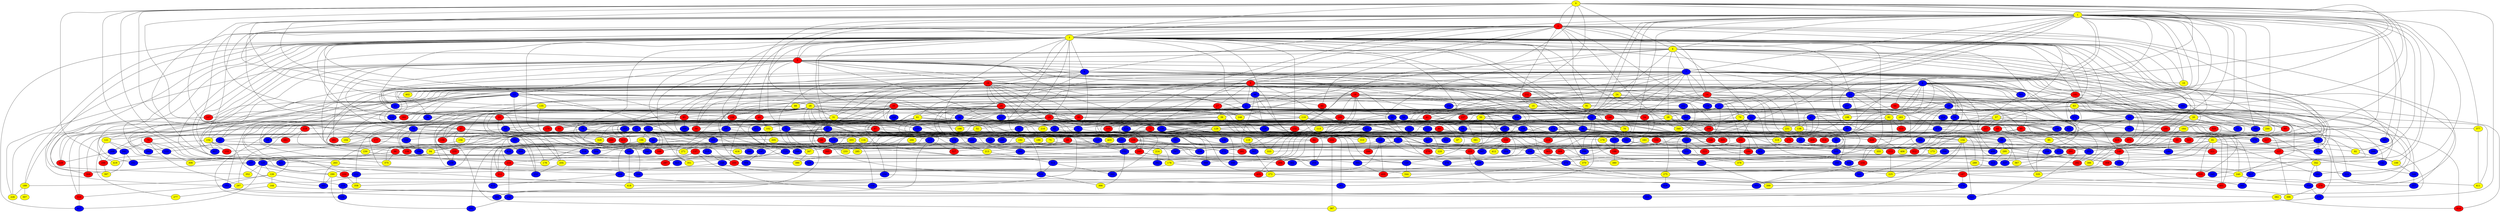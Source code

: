 graph {
0 [style = filled fillcolor = yellow];
1 [style = filled fillcolor = yellow];
2 [style = filled fillcolor = red];
3 [style = filled fillcolor = yellow];
4 [style = filled fillcolor = yellow];
5 [style = filled fillcolor = red];
6 [style = filled fillcolor = blue];
7 [style = filled fillcolor = blue];
8 [style = filled fillcolor = red];
9 [style = filled fillcolor = blue];
10 [style = filled fillcolor = yellow];
11 [style = filled fillcolor = blue];
12 [style = filled fillcolor = blue];
13 [style = filled fillcolor = blue];
14 [style = filled fillcolor = red];
15 [style = filled fillcolor = yellow];
16 [style = filled fillcolor = red];
17 [style = filled fillcolor = blue];
18 [style = filled fillcolor = red];
19 [style = filled fillcolor = red];
20 [style = filled fillcolor = yellow];
21 [style = filled fillcolor = blue];
22 [style = filled fillcolor = red];
23 [style = filled fillcolor = blue];
24 [style = filled fillcolor = yellow];
25 [style = filled fillcolor = blue];
26 [style = filled fillcolor = yellow];
27 [style = filled fillcolor = red];
28 [style = filled fillcolor = yellow];
29 [style = filled fillcolor = red];
30 [style = filled fillcolor = blue];
31 [style = filled fillcolor = yellow];
32 [style = filled fillcolor = blue];
33 [style = filled fillcolor = blue];
34 [style = filled fillcolor = red];
35 [style = filled fillcolor = red];
36 [style = filled fillcolor = blue];
37 [style = filled fillcolor = red];
38 [style = filled fillcolor = blue];
39 [style = filled fillcolor = yellow];
40 [style = filled fillcolor = red];
41 [style = filled fillcolor = red];
42 [style = filled fillcolor = blue];
43 [style = filled fillcolor = blue];
44 [style = filled fillcolor = blue];
45 [style = filled fillcolor = red];
46 [style = filled fillcolor = blue];
47 [style = filled fillcolor = blue];
48 [style = filled fillcolor = blue];
49 [style = filled fillcolor = red];
50 [style = filled fillcolor = yellow];
51 [style = filled fillcolor = blue];
52 [style = filled fillcolor = yellow];
53 [style = filled fillcolor = red];
54 [style = filled fillcolor = blue];
55 [style = filled fillcolor = red];
56 [style = filled fillcolor = blue];
57 [style = filled fillcolor = yellow];
58 [style = filled fillcolor = blue];
59 [style = filled fillcolor = red];
60 [style = filled fillcolor = red];
61 [style = filled fillcolor = yellow];
62 [style = filled fillcolor = blue];
63 [style = filled fillcolor = yellow];
64 [style = filled fillcolor = red];
65 [style = filled fillcolor = blue];
66 [style = filled fillcolor = blue];
67 [style = filled fillcolor = yellow];
68 [style = filled fillcolor = blue];
69 [style = filled fillcolor = blue];
70 [style = filled fillcolor = yellow];
71 [style = filled fillcolor = blue];
72 [style = filled fillcolor = blue];
73 [style = filled fillcolor = red];
74 [style = filled fillcolor = blue];
75 [style = filled fillcolor = yellow];
76 [style = filled fillcolor = yellow];
77 [style = filled fillcolor = blue];
78 [style = filled fillcolor = blue];
79 [style = filled fillcolor = red];
80 [style = filled fillcolor = red];
81 [style = filled fillcolor = yellow];
82 [style = filled fillcolor = yellow];
83 [style = filled fillcolor = blue];
84 [style = filled fillcolor = red];
85 [style = filled fillcolor = red];
86 [style = filled fillcolor = blue];
87 [style = filled fillcolor = blue];
88 [style = filled fillcolor = yellow];
89 [style = filled fillcolor = red];
90 [style = filled fillcolor = red];
91 [style = filled fillcolor = yellow];
92 [style = filled fillcolor = yellow];
93 [style = filled fillcolor = red];
94 [style = filled fillcolor = yellow];
95 [style = filled fillcolor = yellow];
96 [style = filled fillcolor = red];
97 [style = filled fillcolor = red];
98 [style = filled fillcolor = blue];
99 [style = filled fillcolor = red];
100 [style = filled fillcolor = yellow];
101 [style = filled fillcolor = blue];
102 [style = filled fillcolor = yellow];
103 [style = filled fillcolor = red];
104 [style = filled fillcolor = yellow];
105 [style = filled fillcolor = red];
106 [style = filled fillcolor = red];
107 [style = filled fillcolor = red];
108 [style = filled fillcolor = red];
109 [style = filled fillcolor = red];
110 [style = filled fillcolor = yellow];
111 [style = filled fillcolor = blue];
112 [style = filled fillcolor = red];
113 [style = filled fillcolor = yellow];
114 [style = filled fillcolor = blue];
115 [style = filled fillcolor = blue];
116 [style = filled fillcolor = yellow];
117 [style = filled fillcolor = blue];
118 [style = filled fillcolor = blue];
119 [style = filled fillcolor = yellow];
120 [style = filled fillcolor = blue];
121 [style = filled fillcolor = yellow];
122 [style = filled fillcolor = blue];
123 [style = filled fillcolor = blue];
124 [style = filled fillcolor = blue];
125 [style = filled fillcolor = blue];
126 [style = filled fillcolor = yellow];
127 [style = filled fillcolor = red];
128 [style = filled fillcolor = blue];
129 [style = filled fillcolor = yellow];
130 [style = filled fillcolor = blue];
131 [style = filled fillcolor = red];
132 [style = filled fillcolor = red];
133 [style = filled fillcolor = blue];
134 [style = filled fillcolor = yellow];
135 [style = filled fillcolor = yellow];
136 [style = filled fillcolor = red];
137 [style = filled fillcolor = red];
138 [style = filled fillcolor = yellow];
139 [style = filled fillcolor = blue];
140 [style = filled fillcolor = red];
141 [style = filled fillcolor = blue];
142 [style = filled fillcolor = blue];
143 [style = filled fillcolor = blue];
144 [style = filled fillcolor = yellow];
145 [style = filled fillcolor = blue];
146 [style = filled fillcolor = red];
147 [style = filled fillcolor = blue];
148 [style = filled fillcolor = red];
149 [style = filled fillcolor = blue];
150 [style = filled fillcolor = blue];
151 [style = filled fillcolor = blue];
152 [style = filled fillcolor = blue];
153 [style = filled fillcolor = blue];
154 [style = filled fillcolor = yellow];
155 [style = filled fillcolor = red];
156 [style = filled fillcolor = yellow];
157 [style = filled fillcolor = blue];
158 [style = filled fillcolor = blue];
159 [style = filled fillcolor = blue];
160 [style = filled fillcolor = blue];
161 [style = filled fillcolor = blue];
162 [style = filled fillcolor = blue];
163 [style = filled fillcolor = yellow];
164 [style = filled fillcolor = yellow];
165 [style = filled fillcolor = blue];
166 [style = filled fillcolor = yellow];
167 [style = filled fillcolor = blue];
168 [style = filled fillcolor = red];
169 [style = filled fillcolor = blue];
170 [style = filled fillcolor = red];
171 [style = filled fillcolor = blue];
172 [style = filled fillcolor = red];
173 [style = filled fillcolor = yellow];
174 [style = filled fillcolor = blue];
175 [style = filled fillcolor = blue];
176 [style = filled fillcolor = yellow];
177 [style = filled fillcolor = red];
178 [style = filled fillcolor = yellow];
179 [style = filled fillcolor = yellow];
180 [style = filled fillcolor = blue];
181 [style = filled fillcolor = red];
182 [style = filled fillcolor = red];
183 [style = filled fillcolor = blue];
184 [style = filled fillcolor = red];
185 [style = filled fillcolor = blue];
186 [style = filled fillcolor = yellow];
187 [style = filled fillcolor = red];
188 [style = filled fillcolor = red];
189 [style = filled fillcolor = yellow];
190 [style = filled fillcolor = blue];
191 [style = filled fillcolor = blue];
192 [style = filled fillcolor = yellow];
193 [style = filled fillcolor = blue];
194 [style = filled fillcolor = red];
195 [style = filled fillcolor = red];
196 [style = filled fillcolor = yellow];
197 [style = filled fillcolor = blue];
198 [style = filled fillcolor = yellow];
199 [style = filled fillcolor = blue];
200 [style = filled fillcolor = red];
201 [style = filled fillcolor = blue];
202 [style = filled fillcolor = blue];
203 [style = filled fillcolor = yellow];
204 [style = filled fillcolor = yellow];
205 [style = filled fillcolor = yellow];
206 [style = filled fillcolor = blue];
207 [style = filled fillcolor = blue];
208 [style = filled fillcolor = red];
209 [style = filled fillcolor = blue];
210 [style = filled fillcolor = red];
211 [style = filled fillcolor = blue];
212 [style = filled fillcolor = red];
213 [style = filled fillcolor = yellow];
214 [style = filled fillcolor = yellow];
215 [style = filled fillcolor = blue];
216 [style = filled fillcolor = yellow];
217 [style = filled fillcolor = red];
218 [style = filled fillcolor = red];
219 [style = filled fillcolor = blue];
220 [style = filled fillcolor = yellow];
221 [style = filled fillcolor = blue];
222 [style = filled fillcolor = red];
223 [style = filled fillcolor = red];
224 [style = filled fillcolor = red];
225 [style = filled fillcolor = yellow];
226 [style = filled fillcolor = yellow];
227 [style = filled fillcolor = red];
228 [style = filled fillcolor = blue];
229 [style = filled fillcolor = red];
230 [style = filled fillcolor = yellow];
231 [style = filled fillcolor = yellow];
232 [style = filled fillcolor = red];
233 [style = filled fillcolor = yellow];
234 [style = filled fillcolor = red];
235 [style = filled fillcolor = red];
236 [style = filled fillcolor = blue];
237 [style = filled fillcolor = red];
238 [style = filled fillcolor = blue];
239 [style = filled fillcolor = blue];
240 [style = filled fillcolor = yellow];
241 [style = filled fillcolor = blue];
242 [style = filled fillcolor = blue];
243 [style = filled fillcolor = red];
244 [style = filled fillcolor = yellow];
245 [style = filled fillcolor = blue];
246 [style = filled fillcolor = yellow];
247 [style = filled fillcolor = blue];
248 [style = filled fillcolor = blue];
249 [style = filled fillcolor = red];
250 [style = filled fillcolor = blue];
251 [style = filled fillcolor = blue];
252 [style = filled fillcolor = blue];
253 [style = filled fillcolor = blue];
254 [style = filled fillcolor = blue];
255 [style = filled fillcolor = blue];
256 [style = filled fillcolor = blue];
257 [style = filled fillcolor = blue];
258 [style = filled fillcolor = blue];
259 [style = filled fillcolor = blue];
260 [style = filled fillcolor = red];
261 [style = filled fillcolor = red];
262 [style = filled fillcolor = blue];
263 [style = filled fillcolor = yellow];
264 [style = filled fillcolor = blue];
265 [style = filled fillcolor = red];
266 [style = filled fillcolor = yellow];
267 [style = filled fillcolor = yellow];
268 [style = filled fillcolor = red];
269 [style = filled fillcolor = blue];
270 [style = filled fillcolor = red];
271 [style = filled fillcolor = yellow];
272 [style = filled fillcolor = yellow];
273 [style = filled fillcolor = blue];
274 [style = filled fillcolor = blue];
275 [style = filled fillcolor = yellow];
276 [style = filled fillcolor = blue];
277 [style = filled fillcolor = yellow];
278 [style = filled fillcolor = blue];
279 [style = filled fillcolor = blue];
280 [style = filled fillcolor = blue];
281 [style = filled fillcolor = red];
282 [style = filled fillcolor = red];
283 [style = filled fillcolor = yellow];
284 [style = filled fillcolor = blue];
285 [style = filled fillcolor = yellow];
286 [style = filled fillcolor = red];
287 [style = filled fillcolor = red];
288 [style = filled fillcolor = red];
289 [style = filled fillcolor = yellow];
290 [style = filled fillcolor = yellow];
291 [style = filled fillcolor = red];
292 [style = filled fillcolor = blue];
293 [style = filled fillcolor = blue];
294 [style = filled fillcolor = red];
295 [style = filled fillcolor = yellow];
296 [style = filled fillcolor = blue];
297 [style = filled fillcolor = yellow];
298 [style = filled fillcolor = blue];
299 [style = filled fillcolor = blue];
300 [style = filled fillcolor = blue];
301 [style = filled fillcolor = blue];
302 [style = filled fillcolor = blue];
303 [style = filled fillcolor = blue];
304 [style = filled fillcolor = blue];
305 [style = filled fillcolor = red];
306 [style = filled fillcolor = yellow];
307 [style = filled fillcolor = yellow];
308 [style = filled fillcolor = red];
309 [style = filled fillcolor = red];
310 [style = filled fillcolor = yellow];
311 [style = filled fillcolor = blue];
312 [style = filled fillcolor = red];
313 [style = filled fillcolor = blue];
314 [style = filled fillcolor = blue];
315 [style = filled fillcolor = blue];
316 [style = filled fillcolor = red];
317 [style = filled fillcolor = blue];
318 [style = filled fillcolor = red];
319 [style = filled fillcolor = yellow];
320 [style = filled fillcolor = blue];
321 [style = filled fillcolor = red];
322 [style = filled fillcolor = blue];
323 [style = filled fillcolor = red];
324 [style = filled fillcolor = blue];
325 [style = filled fillcolor = red];
326 [style = filled fillcolor = blue];
327 [style = filled fillcolor = red];
328 [style = filled fillcolor = blue];
329 [style = filled fillcolor = yellow];
330 [style = filled fillcolor = red];
331 [style = filled fillcolor = blue];
332 [style = filled fillcolor = red];
333 [style = filled fillcolor = yellow];
334 [style = filled fillcolor = blue];
335 [style = filled fillcolor = yellow];
336 [style = filled fillcolor = blue];
337 [style = filled fillcolor = blue];
338 [style = filled fillcolor = blue];
339 [style = filled fillcolor = blue];
340 [style = filled fillcolor = yellow];
341 [style = filled fillcolor = blue];
342 [style = filled fillcolor = yellow];
343 [style = filled fillcolor = blue];
344 [style = filled fillcolor = yellow];
345 [style = filled fillcolor = blue];
346 [style = filled fillcolor = blue];
347 [style = filled fillcolor = blue];
348 [style = filled fillcolor = blue];
349 [style = filled fillcolor = blue];
350 [style = filled fillcolor = blue];
351 [style = filled fillcolor = yellow];
352 [style = filled fillcolor = yellow];
353 [style = filled fillcolor = blue];
354 [style = filled fillcolor = blue];
355 [style = filled fillcolor = yellow];
356 [style = filled fillcolor = blue];
357 [style = filled fillcolor = blue];
358 [style = filled fillcolor = yellow];
359 [style = filled fillcolor = blue];
360 [style = filled fillcolor = blue];
361 [style = filled fillcolor = blue];
362 [style = filled fillcolor = blue];
363 [style = filled fillcolor = red];
364 [style = filled fillcolor = blue];
365 [style = filled fillcolor = blue];
366 [style = filled fillcolor = yellow];
367 [style = filled fillcolor = yellow];
368 [style = filled fillcolor = red];
369 [style = filled fillcolor = blue];
370 [style = filled fillcolor = yellow];
371 [style = filled fillcolor = blue];
372 [style = filled fillcolor = blue];
373 [style = filled fillcolor = red];
374 [style = filled fillcolor = blue];
375 [style = filled fillcolor = yellow];
376 [style = filled fillcolor = blue];
377 [style = filled fillcolor = yellow];
378 [style = filled fillcolor = red];
379 [style = filled fillcolor = yellow];
380 [style = filled fillcolor = yellow];
381 [style = filled fillcolor = yellow];
382 [style = filled fillcolor = yellow];
383 [style = filled fillcolor = blue];
384 [style = filled fillcolor = blue];
385 [style = filled fillcolor = blue];
386 [style = filled fillcolor = yellow];
387 [style = filled fillcolor = yellow];
388 [style = filled fillcolor = blue];
389 [style = filled fillcolor = blue];
390 [style = filled fillcolor = yellow];
391 [style = filled fillcolor = red];
392 [style = filled fillcolor = blue];
393 [style = filled fillcolor = blue];
394 [style = filled fillcolor = blue];
395 [style = filled fillcolor = blue];
396 [style = filled fillcolor = yellow];
397 [style = filled fillcolor = yellow];
398 [style = filled fillcolor = blue];
399 [style = filled fillcolor = yellow];
400 [style = filled fillcolor = red];
401 [style = filled fillcolor = red];
402 [style = filled fillcolor = yellow];
403 [style = filled fillcolor = yellow];
404 [style = filled fillcolor = blue];
405 [style = filled fillcolor = red];
406 [style = filled fillcolor = yellow];
407 [style = filled fillcolor = blue];
408 [style = filled fillcolor = blue];
409 [style = filled fillcolor = red];
410 [style = filled fillcolor = red];
411 [style = filled fillcolor = yellow];
412 [style = filled fillcolor = yellow];
413 [style = filled fillcolor = red];
414 [style = filled fillcolor = red];
415 [style = filled fillcolor = blue];
416 [style = filled fillcolor = yellow];
417 [style = filled fillcolor = blue];
418 [style = filled fillcolor = yellow];
419 [style = filled fillcolor = yellow];
420 [style = filled fillcolor = blue];
421 [style = filled fillcolor = blue];
422 [style = filled fillcolor = blue];
423 [style = filled fillcolor = blue];
424 [style = filled fillcolor = red];
425 [style = filled fillcolor = blue];
426 [style = filled fillcolor = red];
427 [style = filled fillcolor = blue];
428 [style = filled fillcolor = blue];
0 -- 9;
0 -- 12;
0 -- 13;
0 -- 25;
0 -- 58;
0 -- 118;
0 -- 132;
0 -- 218;
0 -- 287;
0 -- 312;
0 -- 376;
0 -- 395;
0 -- 419;
0 -- 421;
1 -- 2;
1 -- 3;
1 -- 4;
0 -- 4;
0 -- 3;
0 -- 2;
0 -- 1;
1 -- 7;
1 -- 9;
1 -- 10;
1 -- 14;
1 -- 17;
1 -- 20;
1 -- 22;
1 -- 38;
1 -- 44;
1 -- 50;
1 -- 55;
1 -- 63;
1 -- 65;
1 -- 85;
1 -- 86;
1 -- 92;
1 -- 100;
1 -- 103;
1 -- 135;
1 -- 169;
1 -- 183;
1 -- 198;
1 -- 237;
1 -- 244;
1 -- 249;
1 -- 283;
1 -- 299;
1 -- 311;
1 -- 324;
1 -- 342;
1 -- 354;
1 -- 361;
1 -- 377;
1 -- 385;
1 -- 389;
2 -- 3;
2 -- 5;
2 -- 6;
2 -- 8;
2 -- 10;
2 -- 14;
2 -- 15;
2 -- 37;
2 -- 47;
2 -- 57;
2 -- 60;
2 -- 70;
2 -- 73;
2 -- 91;
2 -- 147;
2 -- 177;
2 -- 263;
2 -- 317;
2 -- 340;
2 -- 378;
2 -- 418;
3 -- 4;
3 -- 5;
3 -- 6;
3 -- 11;
3 -- 13;
3 -- 16;
3 -- 19;
3 -- 22;
3 -- 35;
3 -- 44;
3 -- 45;
3 -- 46;
3 -- 47;
3 -- 49;
3 -- 52;
3 -- 53;
3 -- 58;
3 -- 59;
3 -- 78;
3 -- 81;
3 -- 86;
3 -- 91;
3 -- 93;
3 -- 105;
3 -- 108;
3 -- 116;
3 -- 132;
3 -- 133;
3 -- 148;
3 -- 151;
3 -- 155;
3 -- 162;
3 -- 168;
3 -- 181;
3 -- 189;
3 -- 213;
3 -- 234;
3 -- 245;
3 -- 251;
3 -- 253;
3 -- 259;
3 -- 268;
3 -- 293;
3 -- 335;
3 -- 352;
3 -- 368;
3 -- 371;
3 -- 407;
3 -- 417;
3 -- 421;
4 -- 5;
4 -- 7;
4 -- 21;
4 -- 24;
4 -- 28;
4 -- 107;
4 -- 130;
4 -- 201;
4 -- 246;
4 -- 276;
4 -- 321;
4 -- 357;
4 -- 373;
4 -- 374;
4 -- 395;
5 -- 6;
5 -- 7;
5 -- 8;
5 -- 12;
5 -- 16;
5 -- 23;
5 -- 30;
5 -- 32;
5 -- 41;
5 -- 42;
5 -- 72;
5 -- 83;
5 -- 97;
5 -- 110;
5 -- 121;
5 -- 125;
5 -- 226;
5 -- 230;
5 -- 272;
5 -- 281;
5 -- 298;
5 -- 339;
5 -- 351;
6 -- 9;
6 -- 61;
6 -- 71;
6 -- 76;
6 -- 98;
6 -- 145;
6 -- 153;
6 -- 179;
6 -- 284;
6 -- 326;
6 -- 420;
7 -- 8;
7 -- 10;
7 -- 11;
7 -- 14;
7 -- 18;
7 -- 20;
7 -- 23;
7 -- 30;
7 -- 31;
7 -- 34;
7 -- 38;
7 -- 50;
7 -- 55;
7 -- 56;
7 -- 82;
7 -- 129;
7 -- 164;
7 -- 181;
7 -- 243;
7 -- 267;
7 -- 301;
7 -- 319;
7 -- 333;
7 -- 334;
7 -- 346;
7 -- 389;
7 -- 404;
7 -- 414;
8 -- 11;
8 -- 17;
8 -- 18;
8 -- 24;
8 -- 27;
8 -- 32;
8 -- 35;
8 -- 37;
8 -- 46;
8 -- 59;
8 -- 83;
8 -- 123;
8 -- 131;
8 -- 138;
8 -- 154;
8 -- 175;
8 -- 189;
8 -- 224;
8 -- 228;
8 -- 229;
8 -- 265;
8 -- 279;
8 -- 286;
8 -- 303;
8 -- 304;
8 -- 308;
8 -- 381;
8 -- 397;
8 -- 407;
9 -- 13;
9 -- 15;
9 -- 22;
9 -- 64;
9 -- 70;
9 -- 81;
9 -- 90;
9 -- 93;
9 -- 95;
9 -- 98;
9 -- 113;
9 -- 122;
9 -- 140;
9 -- 142;
9 -- 162;
9 -- 172;
9 -- 181;
9 -- 194;
9 -- 232;
9 -- 301;
9 -- 305;
9 -- 384;
9 -- 408;
11 -- 57;
11 -- 72;
11 -- 94;
11 -- 152;
11 -- 208;
11 -- 240;
12 -- 23;
12 -- 26;
12 -- 36;
12 -- 40;
12 -- 87;
12 -- 115;
12 -- 182;
12 -- 191;
12 -- 227;
12 -- 229;
12 -- 288;
13 -- 17;
13 -- 82;
13 -- 158;
13 -- 257;
13 -- 270;
13 -- 278;
13 -- 319;
13 -- 335;
13 -- 386;
14 -- 26;
14 -- 32;
14 -- 48;
14 -- 91;
14 -- 135;
14 -- 193;
14 -- 202;
14 -- 360;
14 -- 373;
15 -- 39;
15 -- 57;
15 -- 80;
15 -- 107;
15 -- 117;
15 -- 247;
15 -- 323;
15 -- 372;
15 -- 398;
15 -- 414;
16 -- 18;
16 -- 19;
16 -- 25;
16 -- 26;
16 -- 29;
16 -- 31;
16 -- 36;
16 -- 42;
16 -- 53;
16 -- 74;
16 -- 80;
16 -- 85;
16 -- 90;
16 -- 104;
16 -- 139;
16 -- 154;
16 -- 163;
16 -- 222;
16 -- 231;
16 -- 232;
16 -- 233;
16 -- 293;
16 -- 300;
16 -- 362;
16 -- 391;
16 -- 402;
17 -- 19;
17 -- 21;
17 -- 28;
17 -- 124;
17 -- 142;
17 -- 175;
17 -- 282;
17 -- 292;
18 -- 27;
18 -- 28;
18 -- 29;
18 -- 30;
18 -- 54;
18 -- 115;
18 -- 119;
18 -- 127;
18 -- 195;
18 -- 334;
18 -- 393;
18 -- 395;
19 -- 33;
19 -- 62;
19 -- 73;
19 -- 97;
19 -- 128;
19 -- 138;
19 -- 159;
19 -- 173;
19 -- 174;
19 -- 218;
19 -- 275;
19 -- 320;
19 -- 329;
19 -- 332;
19 -- 344;
19 -- 413;
20 -- 51;
20 -- 105;
20 -- 143;
20 -- 173;
20 -- 244;
21 -- 44;
21 -- 45;
21 -- 74;
21 -- 131;
21 -- 164;
21 -- 179;
21 -- 217;
21 -- 324;
21 -- 340;
21 -- 342;
21 -- 369;
21 -- 416;
21 -- 423;
22 -- 43;
22 -- 56;
22 -- 204;
22 -- 286;
23 -- 108;
23 -- 126;
24 -- 40;
24 -- 158;
24 -- 237;
24 -- 256;
25 -- 41;
25 -- 98;
25 -- 112;
25 -- 130;
25 -- 318;
25 -- 370;
26 -- 31;
26 -- 39;
26 -- 69;
26 -- 75;
26 -- 79;
26 -- 90;
26 -- 99;
26 -- 120;
26 -- 136;
26 -- 137;
26 -- 139;
26 -- 165;
26 -- 166;
26 -- 192;
26 -- 199;
26 -- 246;
26 -- 269;
26 -- 304;
26 -- 334;
26 -- 339;
26 -- 375;
26 -- 406;
27 -- 38;
27 -- 39;
27 -- 242;
27 -- 246;
27 -- 370;
28 -- 40;
28 -- 54;
28 -- 146;
28 -- 185;
28 -- 249;
28 -- 305;
29 -- 34;
29 -- 36;
29 -- 50;
29 -- 61;
29 -- 85;
29 -- 89;
29 -- 109;
29 -- 148;
29 -- 152;
29 -- 176;
29 -- 207;
29 -- 283;
29 -- 296;
30 -- 62;
30 -- 80;
30 -- 111;
30 -- 145;
30 -- 176;
30 -- 190;
30 -- 263;
30 -- 427;
31 -- 66;
31 -- 69;
31 -- 72;
31 -- 104;
31 -- 355;
31 -- 403;
32 -- 42;
32 -- 48;
32 -- 76;
32 -- 87;
32 -- 105;
32 -- 113;
32 -- 134;
32 -- 156;
32 -- 203;
32 -- 228;
32 -- 296;
32 -- 340;
32 -- 389;
32 -- 394;
32 -- 404;
32 -- 422;
33 -- 55;
33 -- 56;
33 -- 68;
33 -- 94;
33 -- 101;
33 -- 115;
33 -- 125;
33 -- 177;
33 -- 179;
33 -- 213;
33 -- 280;
33 -- 329;
33 -- 413;
34 -- 364;
35 -- 49;
35 -- 58;
35 -- 66;
35 -- 89;
35 -- 123;
35 -- 129;
35 -- 148;
35 -- 149;
35 -- 222;
35 -- 235;
35 -- 255;
35 -- 273;
35 -- 285;
35 -- 311;
35 -- 348;
36 -- 96;
36 -- 186;
37 -- 116;
37 -- 121;
37 -- 136;
37 -- 203;
37 -- 284;
37 -- 387;
38 -- 43;
38 -- 52;
38 -- 53;
38 -- 76;
38 -- 106;
38 -- 132;
38 -- 133;
38 -- 166;
38 -- 216;
38 -- 252;
38 -- 316;
38 -- 317;
39 -- 78;
39 -- 103;
39 -- 124;
39 -- 153;
39 -- 333;
39 -- 361;
39 -- 394;
40 -- 75;
40 -- 240;
40 -- 253;
40 -- 312;
41 -- 59;
41 -- 120;
41 -- 150;
41 -- 166;
42 -- 83;
42 -- 84;
42 -- 114;
42 -- 150;
42 -- 243;
43 -- 69;
43 -- 203;
43 -- 204;
44 -- 66;
44 -- 81;
44 -- 92;
44 -- 104;
44 -- 114;
44 -- 133;
44 -- 156;
44 -- 172;
44 -- 186;
44 -- 208;
44 -- 224;
44 -- 409;
45 -- 48;
45 -- 211;
45 -- 291;
45 -- 384;
46 -- 60;
46 -- 68;
46 -- 74;
46 -- 77;
46 -- 88;
46 -- 128;
46 -- 156;
46 -- 167;
46 -- 202;
46 -- 256;
46 -- 351;
47 -- 109;
47 -- 138;
47 -- 187;
47 -- 231;
47 -- 239;
48 -- 165;
48 -- 220;
49 -- 78;
49 -- 102;
49 -- 214;
50 -- 54;
50 -- 129;
50 -- 171;
50 -- 178;
50 -- 401;
50 -- 405;
52 -- 68;
52 -- 101;
52 -- 336;
54 -- 67;
54 -- 84;
54 -- 289;
55 -- 386;
56 -- 94;
56 -- 253;
56 -- 295;
56 -- 367;
56 -- 408;
57 -- 190;
57 -- 227;
57 -- 244;
57 -- 313;
57 -- 337;
57 -- 372;
58 -- 67;
59 -- 201;
60 -- 110;
60 -- 195;
61 -- 71;
61 -- 87;
61 -- 101;
61 -- 114;
61 -- 136;
61 -- 238;
61 -- 297;
61 -- 331;
61 -- 332;
61 -- 343;
62 -- 109;
62 -- 169;
63 -- 65;
63 -- 174;
63 -- 198;
63 -- 345;
63 -- 371;
63 -- 423;
64 -- 71;
64 -- 140;
64 -- 207;
64 -- 237;
64 -- 354;
64 -- 411;
65 -- 93;
65 -- 127;
65 -- 294;
65 -- 302;
65 -- 362;
65 -- 426;
66 -- 100;
66 -- 112;
66 -- 223;
68 -- 96;
68 -- 267;
70 -- 102;
70 -- 134;
70 -- 219;
70 -- 309;
70 -- 322;
71 -- 89;
71 -- 118;
71 -- 175;
71 -- 310;
72 -- 96;
72 -- 116;
72 -- 134;
72 -- 154;
72 -- 163;
72 -- 290;
72 -- 320;
72 -- 388;
73 -- 77;
73 -- 131;
73 -- 160;
73 -- 194;
73 -- 209;
73 -- 212;
73 -- 281;
73 -- 319;
73 -- 337;
73 -- 368;
73 -- 369;
73 -- 415;
74 -- 106;
74 -- 169;
74 -- 390;
75 -- 106;
75 -- 171;
76 -- 318;
77 -- 123;
77 -- 127;
77 -- 184;
77 -- 268;
77 -- 270;
77 -- 286;
77 -- 287;
78 -- 300;
78 -- 373;
78 -- 413;
79 -- 122;
79 -- 241;
79 -- 252;
79 -- 297;
80 -- 84;
80 -- 95;
80 -- 208;
80 -- 328;
81 -- 92;
81 -- 173;
81 -- 284;
81 -- 291;
81 -- 309;
81 -- 321;
81 -- 353;
81 -- 355;
81 -- 360;
82 -- 99;
82 -- 160;
82 -- 234;
82 -- 325;
82 -- 377;
82 -- 410;
83 -- 122;
83 -- 271;
84 -- 168;
84 -- 254;
85 -- 141;
85 -- 231;
85 -- 316;
85 -- 348;
86 -- 146;
86 -- 269;
86 -- 321;
86 -- 379;
87 -- 99;
87 -- 117;
87 -- 151;
87 -- 185;
87 -- 201;
87 -- 206;
87 -- 212;
87 -- 250;
87 -- 279;
88 -- 108;
88 -- 119;
88 -- 182;
89 -- 118;
89 -- 171;
90 -- 155;
90 -- 190;
91 -- 245;
91 -- 331;
92 -- 100;
93 -- 323;
94 -- 125;
94 -- 394;
94 -- 421;
96 -- 157;
96 -- 176;
96 -- 375;
97 -- 194;
97 -- 260;
97 -- 278;
98 -- 384;
99 -- 235;
99 -- 380;
100 -- 346;
101 -- 150;
101 -- 280;
102 -- 147;
102 -- 205;
103 -- 161;
105 -- 211;
106 -- 210;
107 -- 226;
108 -- 159;
108 -- 174;
108 -- 197;
108 -- 338;
108 -- 349;
109 -- 147;
109 -- 187;
109 -- 233;
109 -- 243;
109 -- 292;
109 -- 302;
109 -- 408;
110 -- 113;
110 -- 124;
110 -- 220;
110 -- 279;
110 -- 285;
110 -- 311;
110 -- 313;
111 -- 220;
112 -- 225;
113 -- 119;
114 -- 392;
115 -- 178;
115 -- 213;
116 -- 294;
117 -- 137;
117 -- 327;
117 -- 388;
118 -- 120;
118 -- 157;
119 -- 167;
120 -- 240;
120 -- 344;
121 -- 157;
121 -- 241;
121 -- 277;
122 -- 288;
122 -- 306;
123 -- 178;
123 -- 351;
123 -- 425;
124 -- 206;
124 -- 254;
125 -- 126;
125 -- 290;
125 -- 309;
125 -- 352;
125 -- 417;
126 -- 144;
126 -- 162;
126 -- 189;
126 -- 219;
127 -- 346;
127 -- 396;
127 -- 404;
128 -- 273;
128 -- 328;
129 -- 183;
129 -- 210;
129 -- 221;
129 -- 236;
129 -- 356;
129 -- 403;
130 -- 180;
130 -- 298;
130 -- 374;
130 -- 376;
131 -- 296;
131 -- 379;
132 -- 183;
132 -- 192;
133 -- 152;
134 -- 140;
134 -- 211;
134 -- 225;
134 -- 258;
134 -- 322;
134 -- 343;
135 -- 329;
137 -- 200;
137 -- 287;
137 -- 350;
137 -- 419;
138 -- 184;
139 -- 146;
139 -- 236;
139 -- 420;
140 -- 142;
140 -- 344;
140 -- 353;
140 -- 364;
141 -- 168;
141 -- 196;
141 -- 242;
141 -- 323;
143 -- 205;
143 -- 210;
144 -- 277;
144 -- 382;
145 -- 224;
146 -- 191;
146 -- 295;
147 -- 204;
147 -- 304;
148 -- 249;
150 -- 274;
150 -- 276;
150 -- 315;
151 -- 255;
152 -- 251;
152 -- 302;
152 -- 366;
153 -- 186;
154 -- 155;
154 -- 209;
154 -- 228;
154 -- 365;
154 -- 407;
156 -- 230;
157 -- 290;
157 -- 368;
159 -- 165;
159 -- 184;
159 -- 266;
159 -- 322;
159 -- 381;
160 -- 221;
160 -- 223;
160 -- 268;
161 -- 214;
162 -- 258;
162 -- 316;
162 -- 388;
163 -- 180;
163 -- 333;
164 -- 180;
164 -- 291;
165 -- 193;
165 -- 308;
167 -- 272;
169 -- 199;
170 -- 260;
171 -- 254;
172 -- 222;
172 -- 308;
173 -- 380;
174 -- 305;
175 -- 188;
177 -- 306;
177 -- 416;
178 -- 187;
178 -- 398;
179 -- 188;
181 -- 227;
181 -- 259;
181 -- 359;
182 -- 330;
183 -- 193;
183 -- 259;
183 -- 300;
183 -- 391;
184 -- 273;
184 -- 289;
187 -- 274;
187 -- 401;
188 -- 367;
188 -- 380;
189 -- 226;
189 -- 307;
190 -- 217;
191 -- 418;
192 -- 247;
192 -- 292;
192 -- 327;
193 -- 225;
193 -- 341;
194 -- 312;
195 -- 197;
195 -- 282;
196 -- 200;
196 -- 242;
196 -- 293;
197 -- 271;
197 -- 375;
197 -- 427;
198 -- 364;
200 -- 252;
200 -- 345;
200 -- 405;
201 -- 215;
201 -- 265;
201 -- 271;
202 -- 245;
203 -- 336;
203 -- 349;
204 -- 255;
205 -- 233;
207 -- 267;
208 -- 264;
208 -- 285;
208 -- 347;
208 -- 412;
209 -- 229;
209 -- 288;
210 -- 212;
210 -- 258;
210 -- 275;
211 -- 342;
211 -- 400;
213 -- 314;
214 -- 262;
215 -- 248;
217 -- 299;
218 -- 230;
218 -- 261;
219 -- 338;
219 -- 343;
221 -- 379;
222 -- 239;
222 -- 399;
224 -- 264;
227 -- 409;
230 -- 425;
231 -- 426;
234 -- 275;
234 -- 303;
235 -- 238;
237 -- 381;
239 -- 272;
240 -- 378;
240 -- 399;
240 -- 411;
241 -- 251;
241 -- 397;
243 -- 326;
243 -- 353;
243 -- 356;
245 -- 314;
245 -- 325;
246 -- 310;
248 -- 250;
248 -- 269;
249 -- 310;
249 -- 357;
249 -- 363;
250 -- 361;
252 -- 297;
252 -- 358;
253 -- 282;
258 -- 392;
263 -- 365;
263 -- 398;
267 -- 390;
268 -- 294;
268 -- 396;
269 -- 336;
269 -- 415;
272 -- 303;
272 -- 418;
273 -- 324;
273 -- 358;
274 -- 350;
275 -- 428;
278 -- 327;
279 -- 374;
283 -- 410;
288 -- 397;
289 -- 317;
290 -- 359;
290 -- 365;
290 -- 392;
291 -- 315;
291 -- 337;
291 -- 367;
292 -- 369;
292 -- 390;
295 -- 315;
295 -- 386;
296 -- 370;
298 -- 341;
301 -- 406;
308 -- 335;
308 -- 383;
311 -- 349;
314 -- 320;
314 -- 393;
316 -- 417;
317 -- 383;
320 -- 366;
325 -- 385;
328 -- 363;
328 -- 400;
328 -- 405;
328 -- 420;
330 -- 358;
331 -- 332;
331 -- 356;
331 -- 422;
332 -- 387;
342 -- 359;
342 -- 360;
346 -- 357;
354 -- 372;
359 -- 376;
362 -- 382;
362 -- 424;
364 -- 399;
372 -- 401;
372 -- 427;
376 -- 387;
377 -- 411;
378 -- 396;
382 -- 414;
384 -- 406;
394 -- 400;
}
